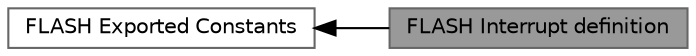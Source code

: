 digraph "FLASH Interrupt definition"
{
 // LATEX_PDF_SIZE
  bgcolor="transparent";
  edge [fontname=Helvetica,fontsize=10,labelfontname=Helvetica,labelfontsize=10];
  node [fontname=Helvetica,fontsize=10,shape=box,height=0.2,width=0.4];
  rankdir=LR;
  Node2 [id="Node000002",label="FLASH Exported Constants",height=0.2,width=0.4,color="grey40", fillcolor="white", style="filled",URL="$group__FLASH__Exported__Constants.html",tooltip=" "];
  Node1 [id="Node000001",label="FLASH Interrupt definition",height=0.2,width=0.4,color="gray40", fillcolor="grey60", style="filled", fontcolor="black",tooltip="FLASH Interrupt definition."];
  Node2->Node1 [shape=plaintext, dir="back", style="solid"];
}
